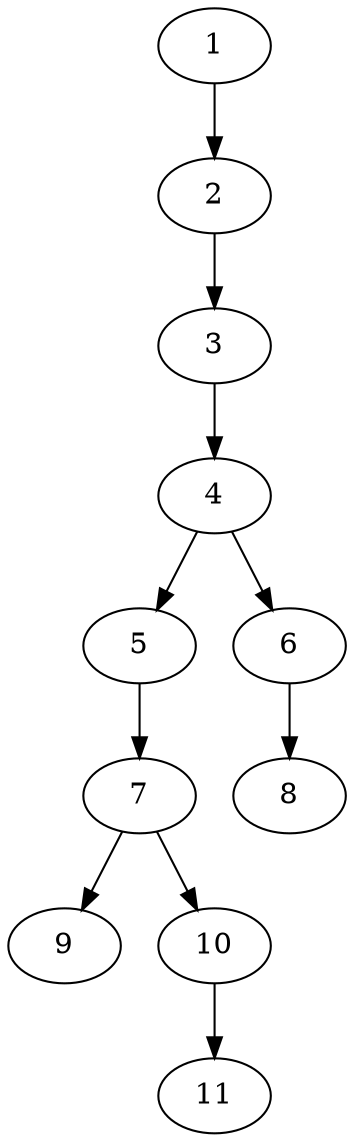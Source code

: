 // DAG (tier=1-easy, mode=compute, n=11, ccr=0.287, fat=0.424, density=0.396, regular=0.666, jump=0.098, mindata=262144, maxdata=2097152)
// DAG automatically generated by daggen at Sun Aug 24 16:33:32 2025
// /home/ermia/Project/Environments/daggen/bin/daggen --dot --ccr 0.287 --fat 0.424 --regular 0.666 --density 0.396 --jump 0.098 --mindata 262144 --maxdata 2097152 -n 11 
digraph G {
  1 [size="1402039843755655168", alpha="0.11", expect_size="701019921877827584"]
  1 -> 2 [size ="10021442158592"]
  2 [size="460896226687751", alpha="0.11", expect_size="230448113343875"]
  2 -> 3 [size ="12383472844800"]
  3 [size="65162540319939128", alpha="0.15", expect_size="32581270159969564"]
  3 -> 4 [size ="29838245101568"]
  4 [size="3327916660110655488", alpha="0.20", expect_size="1663958330055327744"]
  4 -> 5 [size ="17832200896512"]
  4 -> 6 [size ="17832200896512"]
  5 [size="12386677032051394", alpha="0.05", expect_size="6193338516025697"]
  5 -> 7 [size ="25280714375168"]
  6 [size="57127639599007568", alpha="0.07", expect_size="28563819799503784"]
  6 -> 8 [size ="30314759979008"]
  7 [size="1568664960655472", alpha="0.13", expect_size="784332480327736"]
  7 -> 9 [size ="24874605084672"]
  7 -> 10 [size ="24874605084672"]
  8 [size="9387532517323950", alpha="0.19", expect_size="4693766258661975"]
  9 [size="5494490083363860", alpha="0.14", expect_size="2747245041681930"]
  10 [size="10044675620975892", alpha="0.06", expect_size="5022337810487946"]
  10 -> 11 [size ="7554788753408"]
  11 [size="110000054892666", alpha="0.18", expect_size="55000027446333"]
}